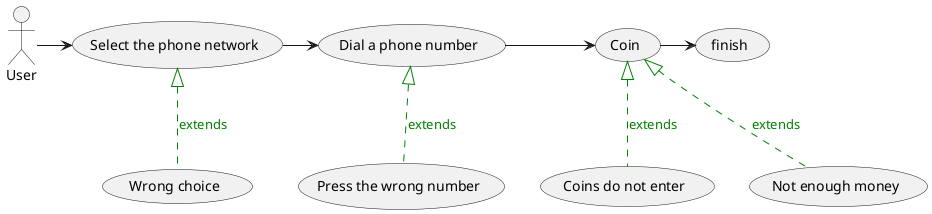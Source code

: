 @startuml
User -> (Select the phone network)

(Select the phone network) -> (Dial a phone number)

(Dial a phone number) -> (Coin)

(Coin) -> (finish)

(Wrong choice) -up-|> (Select the phone network) #green;line.dashed;text:green : extends

(Press the wrong number) -up-|> (Dial a phone number)#green;line.dashed;text:green : extends

(Coins do not enter) -up-|> (Coin)#green;line.dashed;text:green : extends

(Not enough money) -up-|> (Coin)#green;line.dashed;text:green : extends
@enduml